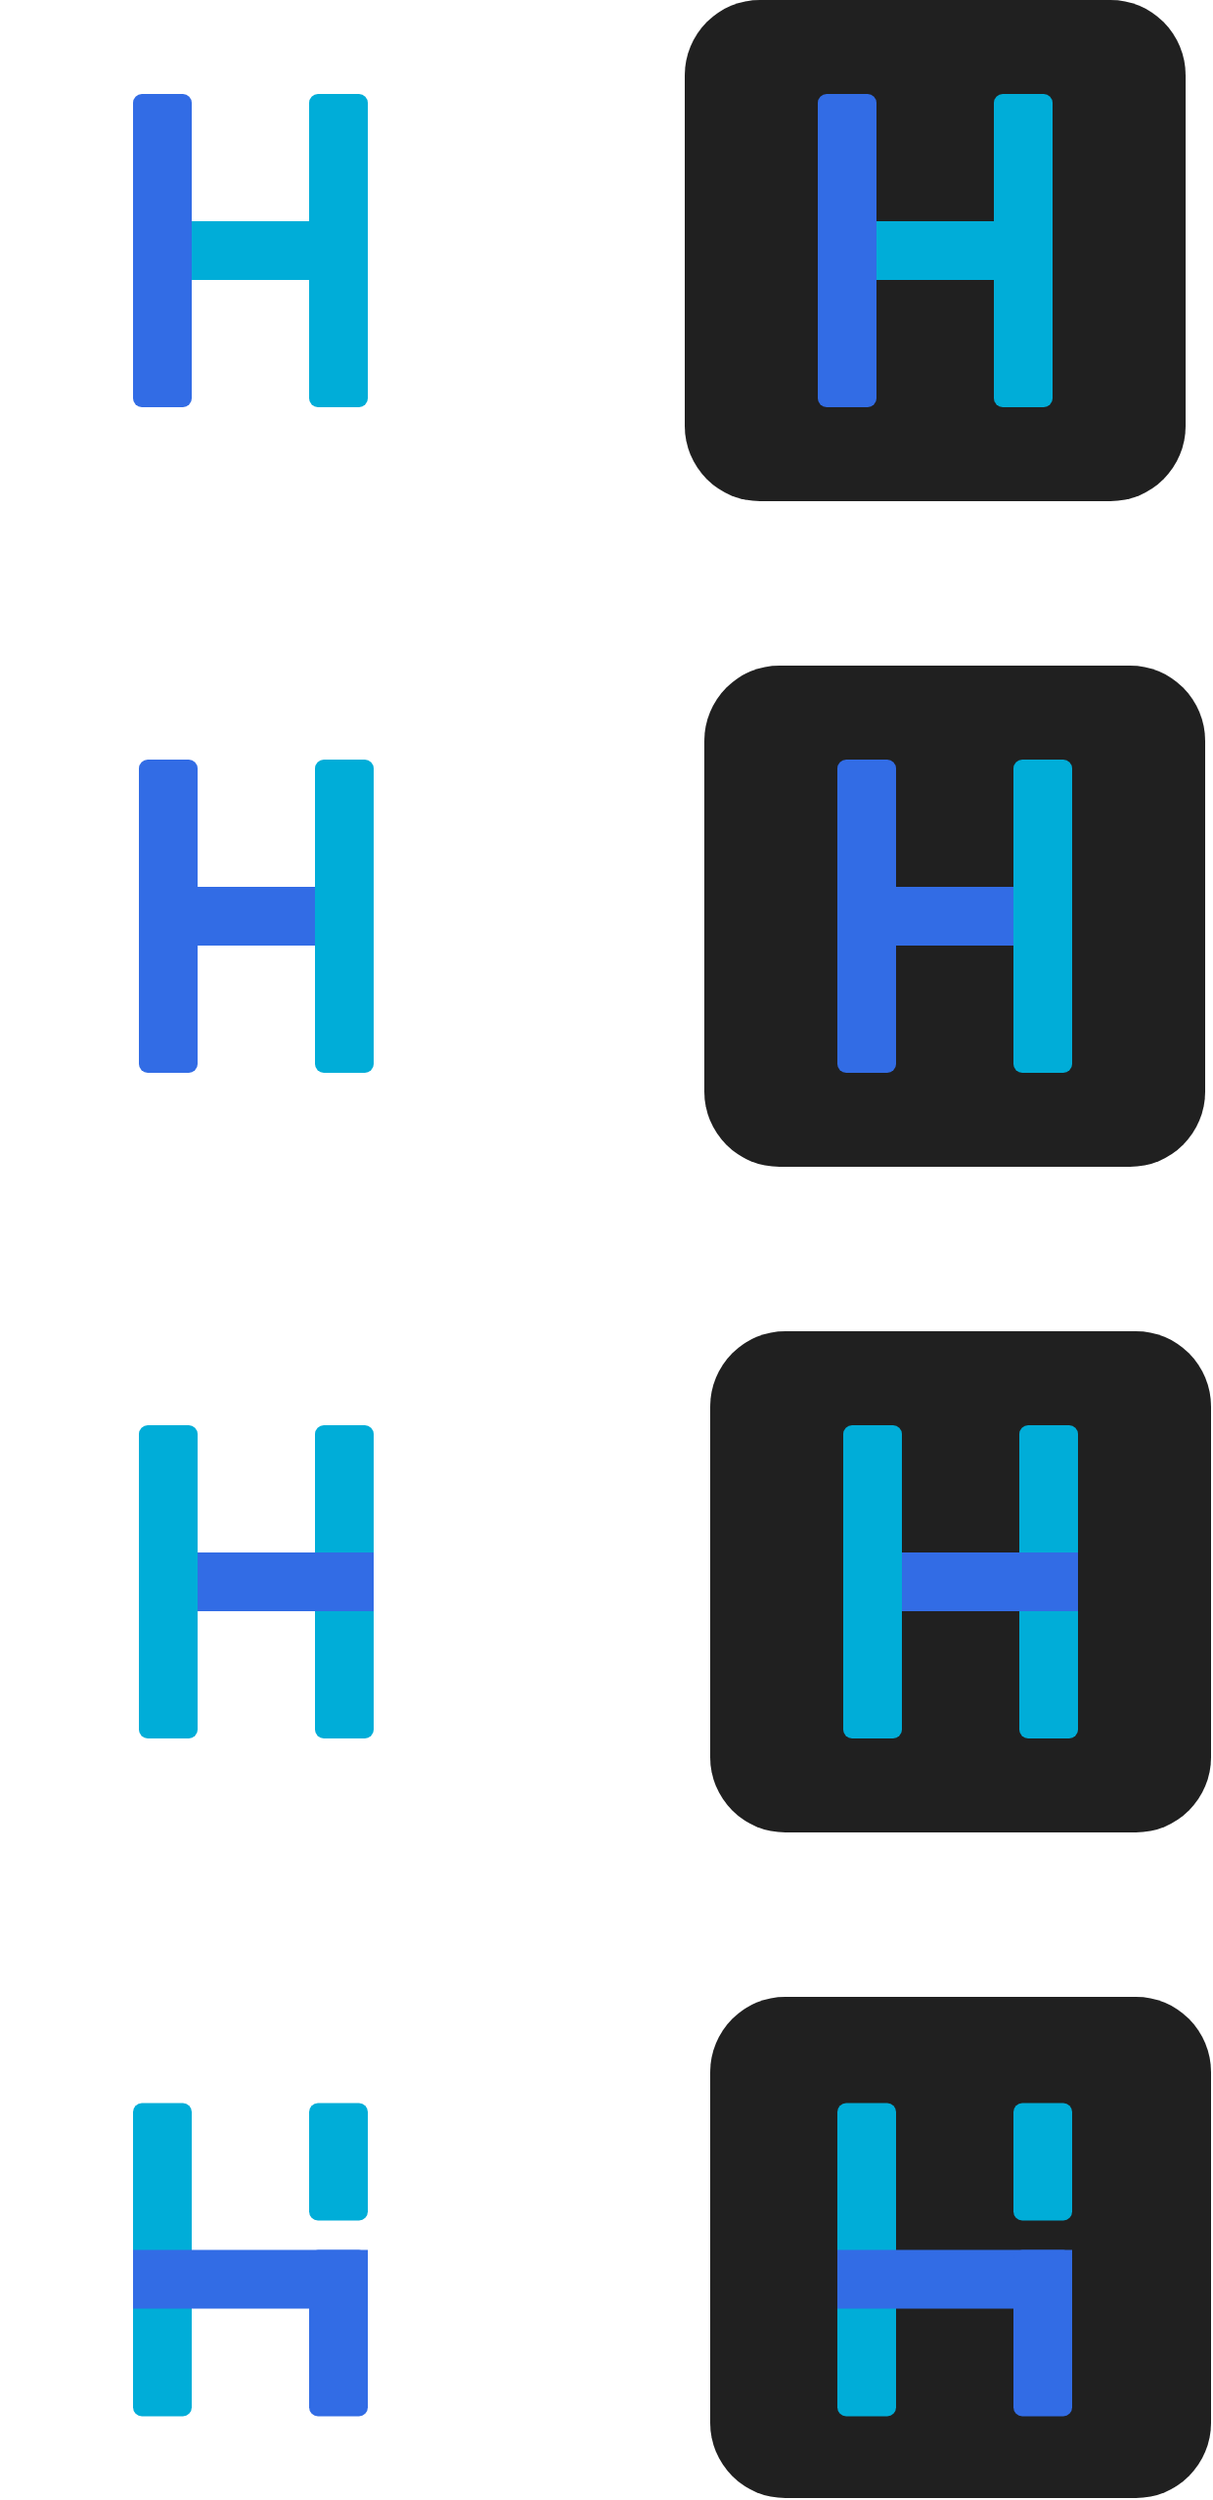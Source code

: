 <mxfile version="16.5.1" type="device"><diagram id="bpuFgnIFz4hg5nOHdJF9" name="Page-1"><mxGraphModel dx="2458" dy="2940" grid="1" gridSize="10" guides="1" tooltips="1" connect="1" arrows="1" fold="1" page="1" pageScale="1" pageWidth="827" pageHeight="1169" math="0" shadow="0"><root><mxCell id="0"/><mxCell id="1" parent="0"/><mxCell id="C5BK6quYIHpZcUmhhB6W-1" value="" style="rounded=1;whiteSpace=wrap;html=1;strokeColor=none;strokeWidth=1;" vertex="1" parent="1"><mxGeometry x="80" y="500" width="256" height="256" as="geometry"/></mxCell><mxCell id="C5BK6quYIHpZcUmhhB6W-4" value="" style="rounded=1;whiteSpace=wrap;html=1;strokeColor=none;fillColor=#00ADD8;rotation=90;" vertex="1" parent="1"><mxGeometry x="173" y="613" width="160" height="30" as="geometry"/></mxCell><mxCell id="C5BK6quYIHpZcUmhhB6W-6" value="" style="rounded=1;whiteSpace=wrap;html=1;strokeColor=none;strokeWidth=1;" vertex="1" parent="1"><mxGeometry x="80" y="840" width="256" height="256" as="geometry"/></mxCell><mxCell id="C5BK6quYIHpZcUmhhB6W-7" value="" style="rounded=1;whiteSpace=wrap;html=1;strokeColor=none;fillColor=#00ADD8;rotation=90;" vertex="1" parent="1"><mxGeometry x="80" y="959.25" width="160" height="30" as="geometry"/></mxCell><mxCell id="C5BK6quYIHpZcUmhhB6W-8" value="" style="rounded=0;whiteSpace=wrap;html=1;strokeColor=none;fillColor=#326CE5;" vertex="1" parent="1"><mxGeometry x="145" y="969.25" width="120" height="30" as="geometry"/></mxCell><mxCell id="C5BK6quYIHpZcUmhhB6W-9" value="" style="rounded=1;whiteSpace=wrap;html=1;strokeColor=none;fillColor=#00ADD8;rotation=90;" vertex="1" parent="1"><mxGeometry x="220" y="909.25" width="60" height="30" as="geometry"/></mxCell><mxCell id="C5BK6quYIHpZcUmhhB6W-10" value="" style="rounded=1;whiteSpace=wrap;html=1;strokeColor=none;fillColor=#326CE5;rotation=90;" vertex="1" parent="1"><mxGeometry x="207.5" y="996.75" width="85" height="30" as="geometry"/></mxCell><mxCell id="C5BK6quYIHpZcUmhhB6W-3" value="" style="rounded=0;whiteSpace=wrap;html=1;strokeColor=none;fillColor=#326CE5;" vertex="1" parent="1"><mxGeometry x="148" y="613" width="120" height="30" as="geometry"/></mxCell><mxCell id="C5BK6quYIHpZcUmhhB6W-2" value="" style="rounded=1;whiteSpace=wrap;html=1;strokeColor=none;fillColor=#00ADD8;rotation=90;" vertex="1" parent="1"><mxGeometry x="83" y="613" width="160" height="30" as="geometry"/></mxCell><mxCell id="C5BK6quYIHpZcUmhhB6W-11" value="" style="rounded=1;whiteSpace=wrap;html=1;strokeColor=none;strokeWidth=1;" vertex="1" parent="1"><mxGeometry x="80" y="160" width="256" height="256" as="geometry"/></mxCell><mxCell id="C5BK6quYIHpZcUmhhB6W-13" value="" style="rounded=0;whiteSpace=wrap;html=1;strokeColor=none;fillColor=#326CE5;" vertex="1" parent="1"><mxGeometry x="148" y="273" width="120" height="30" as="geometry"/></mxCell><mxCell id="C5BK6quYIHpZcUmhhB6W-14" value="" style="rounded=1;whiteSpace=wrap;html=1;strokeColor=none;fillColor=#326CE5;rotation=90;" vertex="1" parent="1"><mxGeometry x="83" y="273" width="160" height="30" as="geometry"/></mxCell><mxCell id="C5BK6quYIHpZcUmhhB6W-12" value="" style="rounded=1;whiteSpace=wrap;html=1;strokeColor=none;fillColor=#00ADD8;rotation=90;" vertex="1" parent="1"><mxGeometry x="173" y="273" width="160" height="30" as="geometry"/></mxCell><mxCell id="C5BK6quYIHpZcUmhhB6W-15" value="" style="rounded=1;whiteSpace=wrap;html=1;strokeColor=none;strokeWidth=1;" vertex="1" parent="1"><mxGeometry x="77" y="-180" width="256" height="256" as="geometry"/></mxCell><mxCell id="C5BK6quYIHpZcUmhhB6W-16" value="" style="rounded=0;whiteSpace=wrap;html=1;strokeColor=none;fillColor=#00ADD8;" vertex="1" parent="1"><mxGeometry x="145" y="-67" width="120" height="30" as="geometry"/></mxCell><mxCell id="C5BK6quYIHpZcUmhhB6W-17" value="" style="rounded=1;whiteSpace=wrap;html=1;strokeColor=none;fillColor=#326CE5;rotation=90;" vertex="1" parent="1"><mxGeometry x="80" y="-67" width="160" height="30" as="geometry"/></mxCell><mxCell id="C5BK6quYIHpZcUmhhB6W-18" value="" style="rounded=1;whiteSpace=wrap;html=1;strokeColor=none;fillColor=#00ADD8;rotation=90;" vertex="1" parent="1"><mxGeometry x="170" y="-67" width="160" height="30" as="geometry"/></mxCell><mxCell id="C5BK6quYIHpZcUmhhB6W-36" value="" style="rounded=1;whiteSpace=wrap;html=1;strokeColor=none;strokeWidth=1;fillColor=#202020;" vertex="1" parent="1"><mxGeometry x="440" y="500" width="256" height="256" as="geometry"/></mxCell><mxCell id="C5BK6quYIHpZcUmhhB6W-37" value="" style="rounded=1;whiteSpace=wrap;html=1;strokeColor=none;fillColor=#00ADD8;rotation=90;" vertex="1" parent="1"><mxGeometry x="533" y="613" width="160" height="30" as="geometry"/></mxCell><mxCell id="C5BK6quYIHpZcUmhhB6W-38" value="" style="rounded=1;whiteSpace=wrap;html=1;strokeColor=none;strokeWidth=1;fillColor=#202020;" vertex="1" parent="1"><mxGeometry x="440" y="840" width="256" height="256" as="geometry"/></mxCell><mxCell id="C5BK6quYIHpZcUmhhB6W-39" value="" style="rounded=1;whiteSpace=wrap;html=1;strokeColor=none;fillColor=#00ADD8;rotation=90;" vertex="1" parent="1"><mxGeometry x="440" y="959.25" width="160" height="30" as="geometry"/></mxCell><mxCell id="C5BK6quYIHpZcUmhhB6W-40" value="" style="rounded=0;whiteSpace=wrap;html=1;strokeColor=none;fillColor=#326CE5;" vertex="1" parent="1"><mxGeometry x="505" y="969.25" width="120" height="30" as="geometry"/></mxCell><mxCell id="C5BK6quYIHpZcUmhhB6W-41" value="" style="rounded=1;whiteSpace=wrap;html=1;strokeColor=none;fillColor=#00ADD8;rotation=90;" vertex="1" parent="1"><mxGeometry x="580" y="909.25" width="60" height="30" as="geometry"/></mxCell><mxCell id="C5BK6quYIHpZcUmhhB6W-42" value="" style="rounded=1;whiteSpace=wrap;html=1;strokeColor=none;fillColor=#326CE5;rotation=90;" vertex="1" parent="1"><mxGeometry x="567.5" y="996.75" width="85" height="30" as="geometry"/></mxCell><mxCell id="C5BK6quYIHpZcUmhhB6W-43" value="" style="rounded=0;whiteSpace=wrap;html=1;strokeColor=none;fillColor=#326CE5;" vertex="1" parent="1"><mxGeometry x="508" y="613" width="120" height="30" as="geometry"/></mxCell><mxCell id="C5BK6quYIHpZcUmhhB6W-44" value="" style="rounded=1;whiteSpace=wrap;html=1;strokeColor=none;fillColor=#00ADD8;rotation=90;" vertex="1" parent="1"><mxGeometry x="443" y="613" width="160" height="30" as="geometry"/></mxCell><mxCell id="C5BK6quYIHpZcUmhhB6W-45" value="" style="rounded=1;whiteSpace=wrap;html=1;strokeColor=none;strokeWidth=1;fillColor=#202020;" vertex="1" parent="1"><mxGeometry x="437" y="160" width="256" height="256" as="geometry"/></mxCell><mxCell id="C5BK6quYIHpZcUmhhB6W-46" value="" style="rounded=0;whiteSpace=wrap;html=1;strokeColor=none;fillColor=#326CE5;" vertex="1" parent="1"><mxGeometry x="505" y="273" width="120" height="30" as="geometry"/></mxCell><mxCell id="C5BK6quYIHpZcUmhhB6W-47" value="" style="rounded=1;whiteSpace=wrap;html=1;strokeColor=none;fillColor=#326CE5;rotation=90;" vertex="1" parent="1"><mxGeometry x="440" y="273" width="160" height="30" as="geometry"/></mxCell><mxCell id="C5BK6quYIHpZcUmhhB6W-48" value="" style="rounded=1;whiteSpace=wrap;html=1;strokeColor=none;fillColor=#00ADD8;rotation=90;" vertex="1" parent="1"><mxGeometry x="530" y="273" width="160" height="30" as="geometry"/></mxCell><mxCell id="C5BK6quYIHpZcUmhhB6W-49" value="" style="rounded=1;whiteSpace=wrap;html=1;strokeColor=none;strokeWidth=1;fillColor=#202020;" vertex="1" parent="1"><mxGeometry x="427" y="-180" width="256" height="256" as="geometry"/></mxCell><mxCell id="C5BK6quYIHpZcUmhhB6W-50" value="" style="rounded=0;whiteSpace=wrap;html=1;strokeColor=none;fillColor=#00ADD8;" vertex="1" parent="1"><mxGeometry x="495" y="-67" width="120" height="30" as="geometry"/></mxCell><mxCell id="C5BK6quYIHpZcUmhhB6W-51" value="" style="rounded=1;whiteSpace=wrap;html=1;strokeColor=none;fillColor=#326CE5;rotation=90;" vertex="1" parent="1"><mxGeometry x="430" y="-67" width="160" height="30" as="geometry"/></mxCell><mxCell id="C5BK6quYIHpZcUmhhB6W-52" value="" style="rounded=1;whiteSpace=wrap;html=1;strokeColor=none;fillColor=#00ADD8;rotation=90;" vertex="1" parent="1"><mxGeometry x="520" y="-67" width="160" height="30" as="geometry"/></mxCell></root></mxGraphModel></diagram></mxfile>
